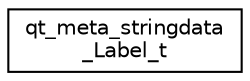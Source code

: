 digraph "Graphical Class Hierarchy"
{
  edge [fontname="Helvetica",fontsize="10",labelfontname="Helvetica",labelfontsize="10"];
  node [fontname="Helvetica",fontsize="10",shape=record];
  rankdir="LR";
  Node0 [label="qt_meta_stringdata\l_Label_t",height=0.2,width=0.4,color="black", fillcolor="white", style="filled",URL="$structqt__meta__stringdata__Label__t.html"];
}
